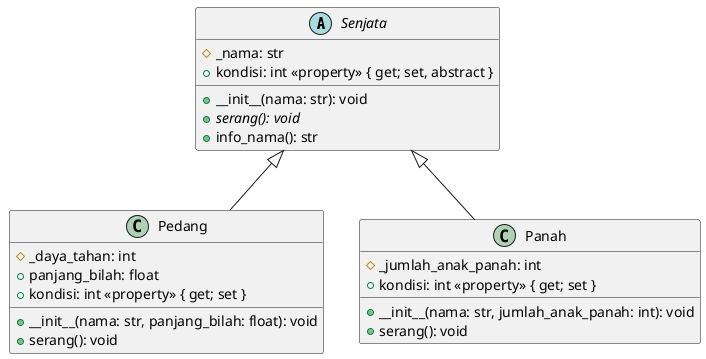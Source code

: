 @startuml Senjata

' ==== Kelas Abstrak Senjata ====
abstract class Senjata {
    # _nama: str
    + __init__(nama: str): void
    + serang(): void {abstract}
    + kondisi: int <<property>> { get; set, abstract }
    + info_nama(): str
}

' ==== Kelas Konkret Pedang ====
class Pedang {
    # _daya_tahan: int
    + panjang_bilah: float
    + __init__(nama: str, panjang_bilah: float): void
    + serang(): void
    + kondisi: int <<property>> { get; set }
}

' ==== Kelas Konkret Panah ====
class Panah {
    # _jumlah_anak_panah: int
    + __init__(nama: str, jumlah_anak_panah: int): void
    + serang(): void
    + kondisi: int <<property>> { get; set }
}

' ==== Relasi Pewarisan ====
Senjata <|-- Pedang
Senjata <|-- Panah

@enduml